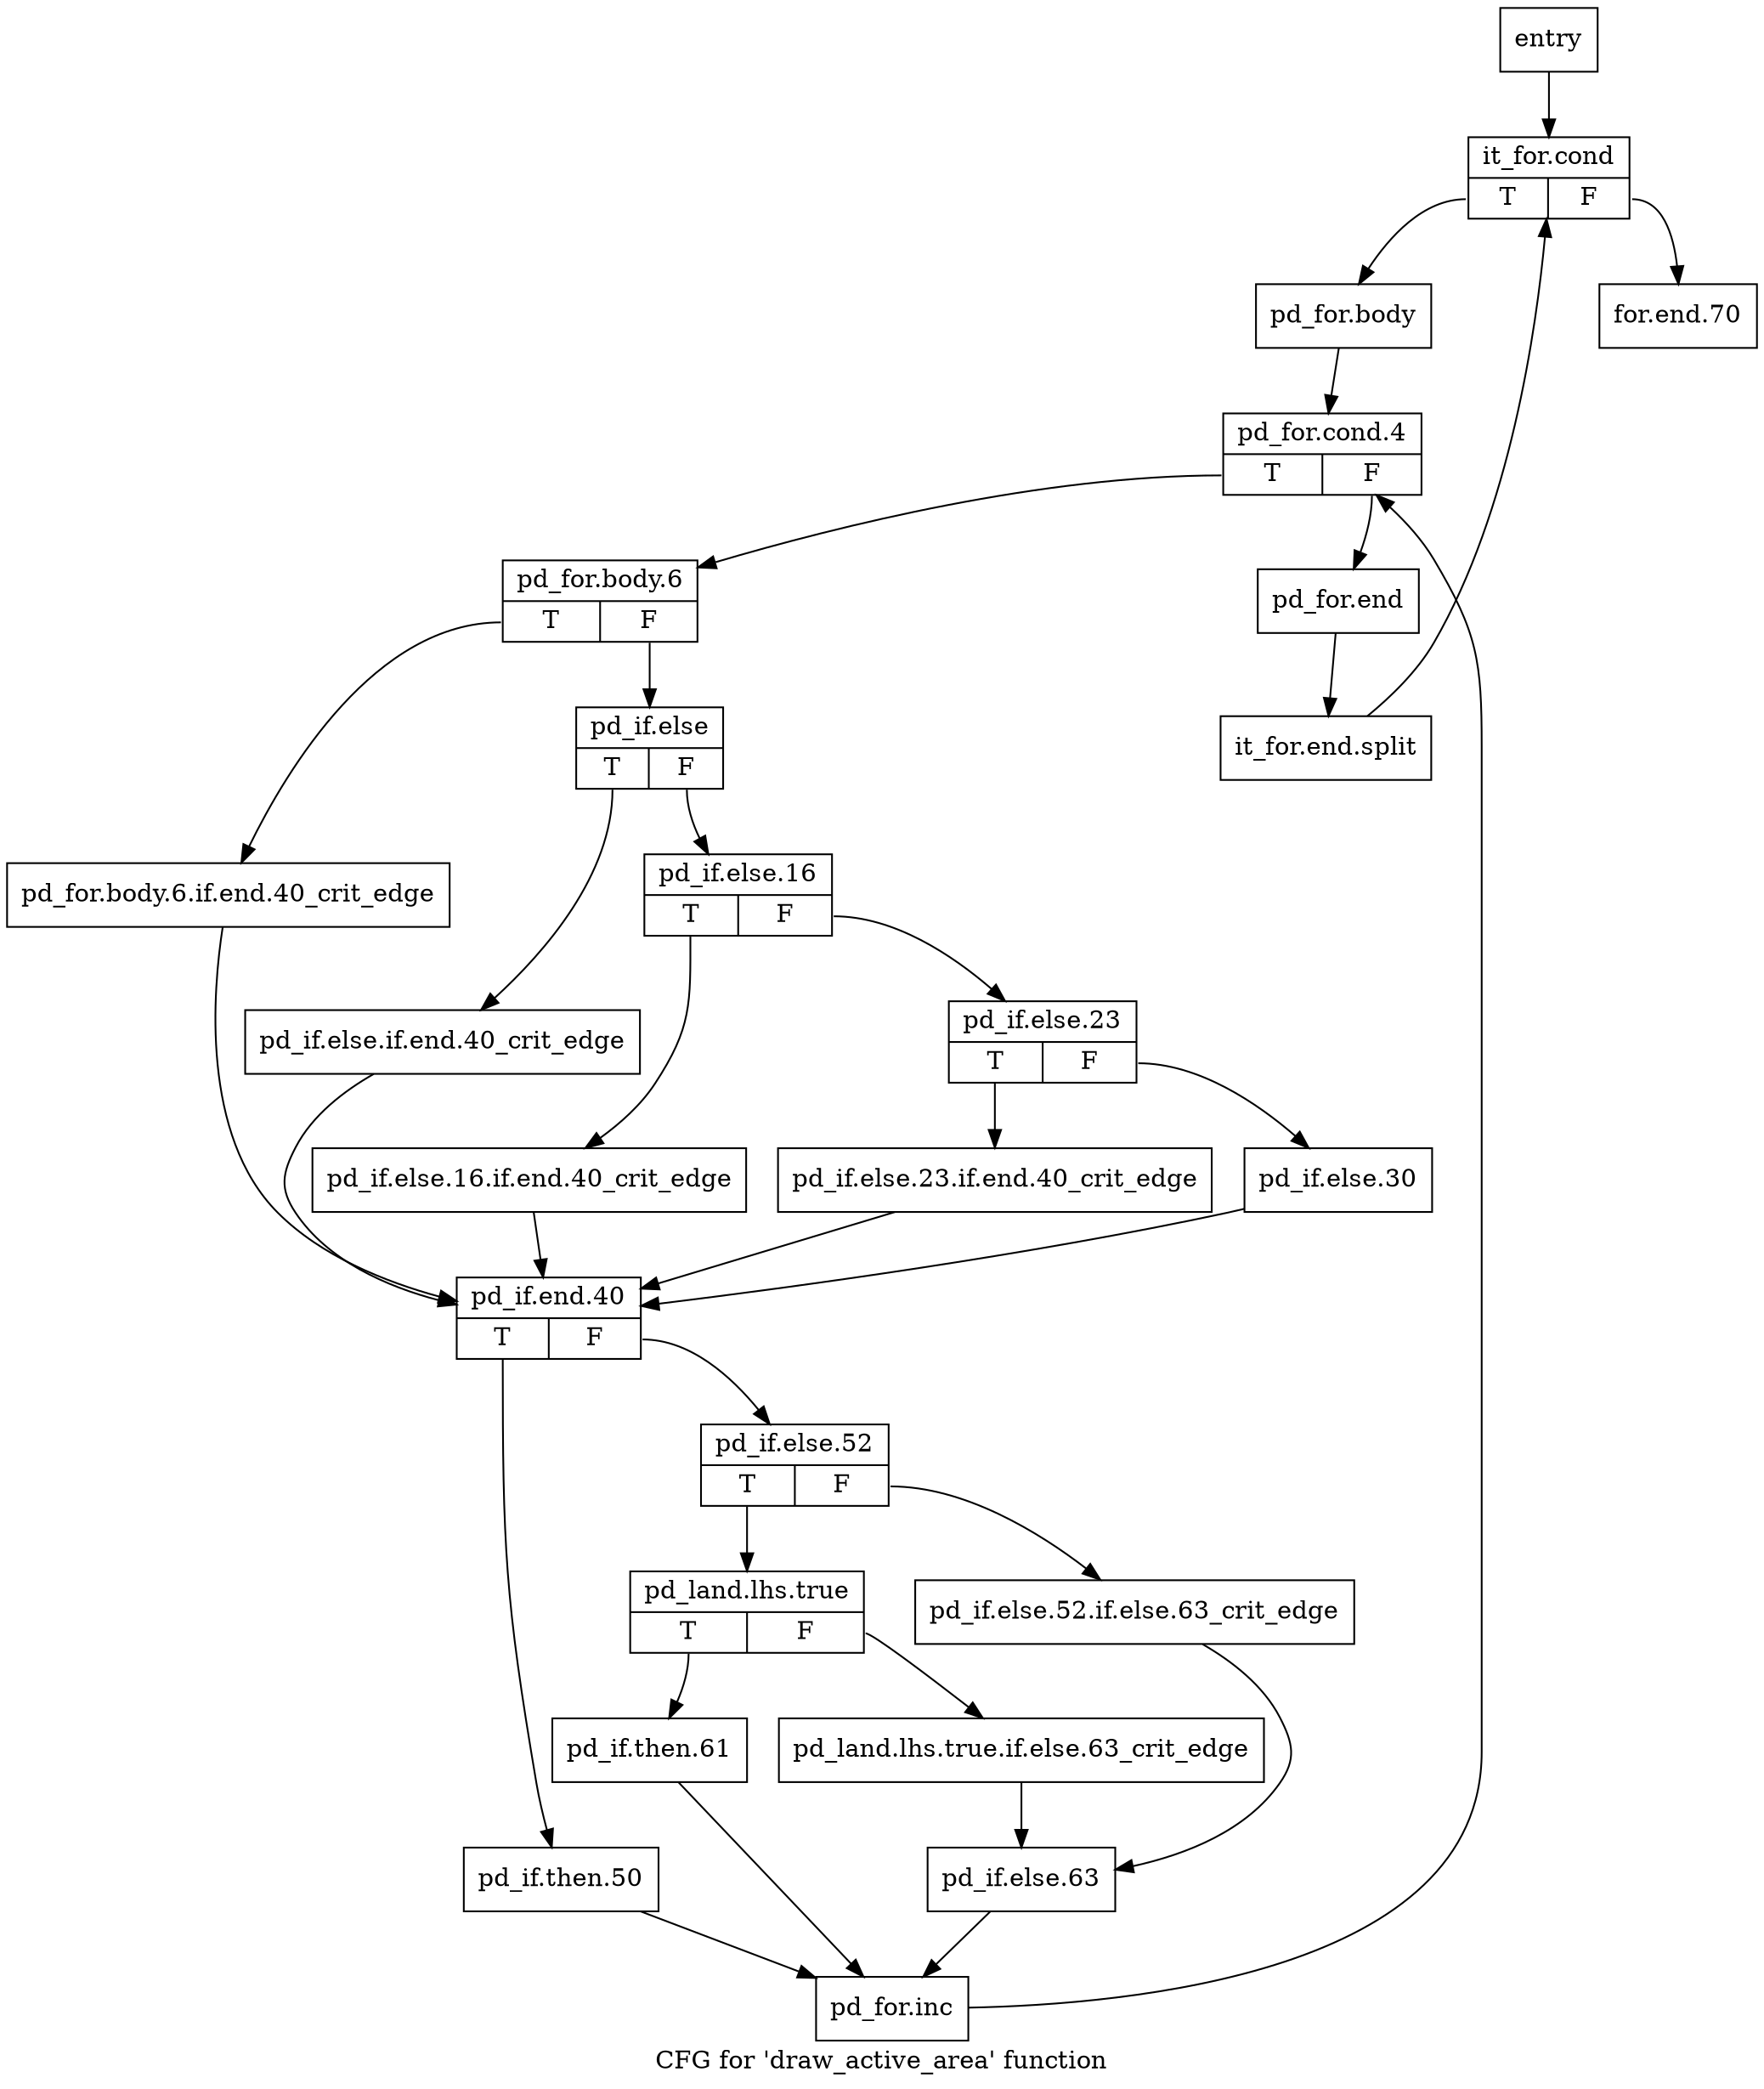 digraph "CFG for 'draw_active_area' function" {
	label="CFG for 'draw_active_area' function";

	Node0x365c1a0 [shape=record,label="{entry}"];
	Node0x365c1a0 -> Node0x366ecf0;
	Node0x366ecf0 [shape=record,label="{it_for.cond|{<s0>T|<s1>F}}"];
	Node0x366ecf0:s0 -> Node0x366ed40;
	Node0x366ecf0:s1 -> Node0x366f3d0;
	Node0x366ed40 [shape=record,label="{pd_for.body}"];
	Node0x366ed40 -> Node0x366ed90;
	Node0x366ed90 [shape=record,label="{pd_for.cond.4|{<s0>T|<s1>F}}"];
	Node0x366ed90:s0 -> Node0x366ede0;
	Node0x366ed90:s1 -> Node0x366f380;
	Node0x366ede0 [shape=record,label="{pd_for.body.6|{<s0>T|<s1>F}}"];
	Node0x366ede0:s0 -> Node0x366ee30;
	Node0x366ede0:s1 -> Node0x366ee80;
	Node0x366ee30 [shape=record,label="{pd_for.body.6.if.end.40_crit_edge}"];
	Node0x366ee30 -> Node0x366f0b0;
	Node0x366ee80 [shape=record,label="{pd_if.else|{<s0>T|<s1>F}}"];
	Node0x366ee80:s0 -> Node0x366eed0;
	Node0x366ee80:s1 -> Node0x366ef20;
	Node0x366eed0 [shape=record,label="{pd_if.else.if.end.40_crit_edge}"];
	Node0x366eed0 -> Node0x366f0b0;
	Node0x366ef20 [shape=record,label="{pd_if.else.16|{<s0>T|<s1>F}}"];
	Node0x366ef20:s0 -> Node0x366ef70;
	Node0x366ef20:s1 -> Node0x366efc0;
	Node0x366ef70 [shape=record,label="{pd_if.else.16.if.end.40_crit_edge}"];
	Node0x366ef70 -> Node0x366f0b0;
	Node0x366efc0 [shape=record,label="{pd_if.else.23|{<s0>T|<s1>F}}"];
	Node0x366efc0:s0 -> Node0x366f010;
	Node0x366efc0:s1 -> Node0x366f060;
	Node0x366f010 [shape=record,label="{pd_if.else.23.if.end.40_crit_edge}"];
	Node0x366f010 -> Node0x366f0b0;
	Node0x366f060 [shape=record,label="{pd_if.else.30}"];
	Node0x366f060 -> Node0x366f0b0;
	Node0x366f0b0 [shape=record,label="{pd_if.end.40|{<s0>T|<s1>F}}"];
	Node0x366f0b0:s0 -> Node0x366f100;
	Node0x366f0b0:s1 -> Node0x366f150;
	Node0x366f100 [shape=record,label="{pd_if.then.50}"];
	Node0x366f100 -> Node0x366f330;
	Node0x366f150 [shape=record,label="{pd_if.else.52|{<s0>T|<s1>F}}"];
	Node0x366f150:s0 -> Node0x366f1f0;
	Node0x366f150:s1 -> Node0x366f1a0;
	Node0x366f1a0 [shape=record,label="{pd_if.else.52.if.else.63_crit_edge}"];
	Node0x366f1a0 -> Node0x366f2e0;
	Node0x366f1f0 [shape=record,label="{pd_land.lhs.true|{<s0>T|<s1>F}}"];
	Node0x366f1f0:s0 -> Node0x366f290;
	Node0x366f1f0:s1 -> Node0x366f240;
	Node0x366f240 [shape=record,label="{pd_land.lhs.true.if.else.63_crit_edge}"];
	Node0x366f240 -> Node0x366f2e0;
	Node0x366f290 [shape=record,label="{pd_if.then.61}"];
	Node0x366f290 -> Node0x366f330;
	Node0x366f2e0 [shape=record,label="{pd_if.else.63}"];
	Node0x366f2e0 -> Node0x366f330;
	Node0x366f330 [shape=record,label="{pd_for.inc}"];
	Node0x366f330 -> Node0x366ed90;
	Node0x366f380 [shape=record,label="{pd_for.end}"];
	Node0x366f380 -> Node0x4c0a5b0;
	Node0x4c0a5b0 [shape=record,label="{it_for.end.split}"];
	Node0x4c0a5b0 -> Node0x366ecf0;
	Node0x366f3d0 [shape=record,label="{for.end.70}"];
}
